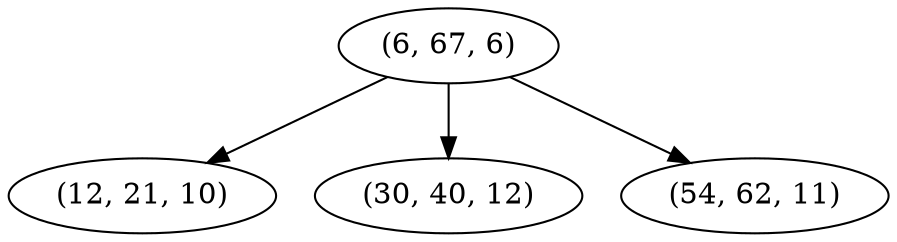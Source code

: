 digraph tree {
    "(6, 67, 6)";
    "(12, 21, 10)";
    "(30, 40, 12)";
    "(54, 62, 11)";
    "(6, 67, 6)" -> "(12, 21, 10)";
    "(6, 67, 6)" -> "(30, 40, 12)";
    "(6, 67, 6)" -> "(54, 62, 11)";
}
